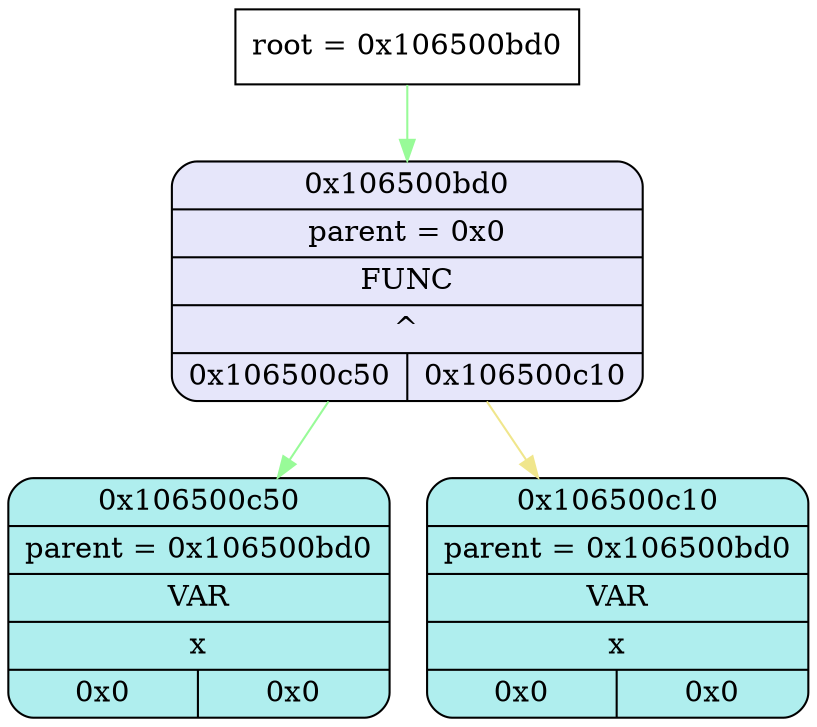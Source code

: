 digraph
{
    node_info[shape = record, label = "{root = 0x106500bd0}"];

    node_info->node_0x106500bd0 [color = "#98FB98"];
    node_0x106500bd0[shape = Mrecord, label = "{{0x106500bd0} | {parent =  0x0} | {FUNC} | {^} | {0x106500c50 | 0x106500c10}}",
                style="filled", fillcolor="#E6E6FA"];
    node_0x106500c50[shape = Mrecord, label = "{{0x106500c50} | {parent =  0x106500bd0} | {VAR} | {x} | {0x0 | 0x0}}",
                style="filled", fillcolor="#AFEEEE"];
    node_0x106500c10[shape = Mrecord, label = "{{0x106500c10} | {parent =  0x106500bd0} | {VAR} | {x} | {0x0 | 0x0}}",
                style="filled", fillcolor="#AFEEEE"];
    node_0x106500bd0->node_0x106500c50 [color = "#98FB98"];
    node_0x106500bd0->node_0x106500c10 [color = "#F0E68C"];
}